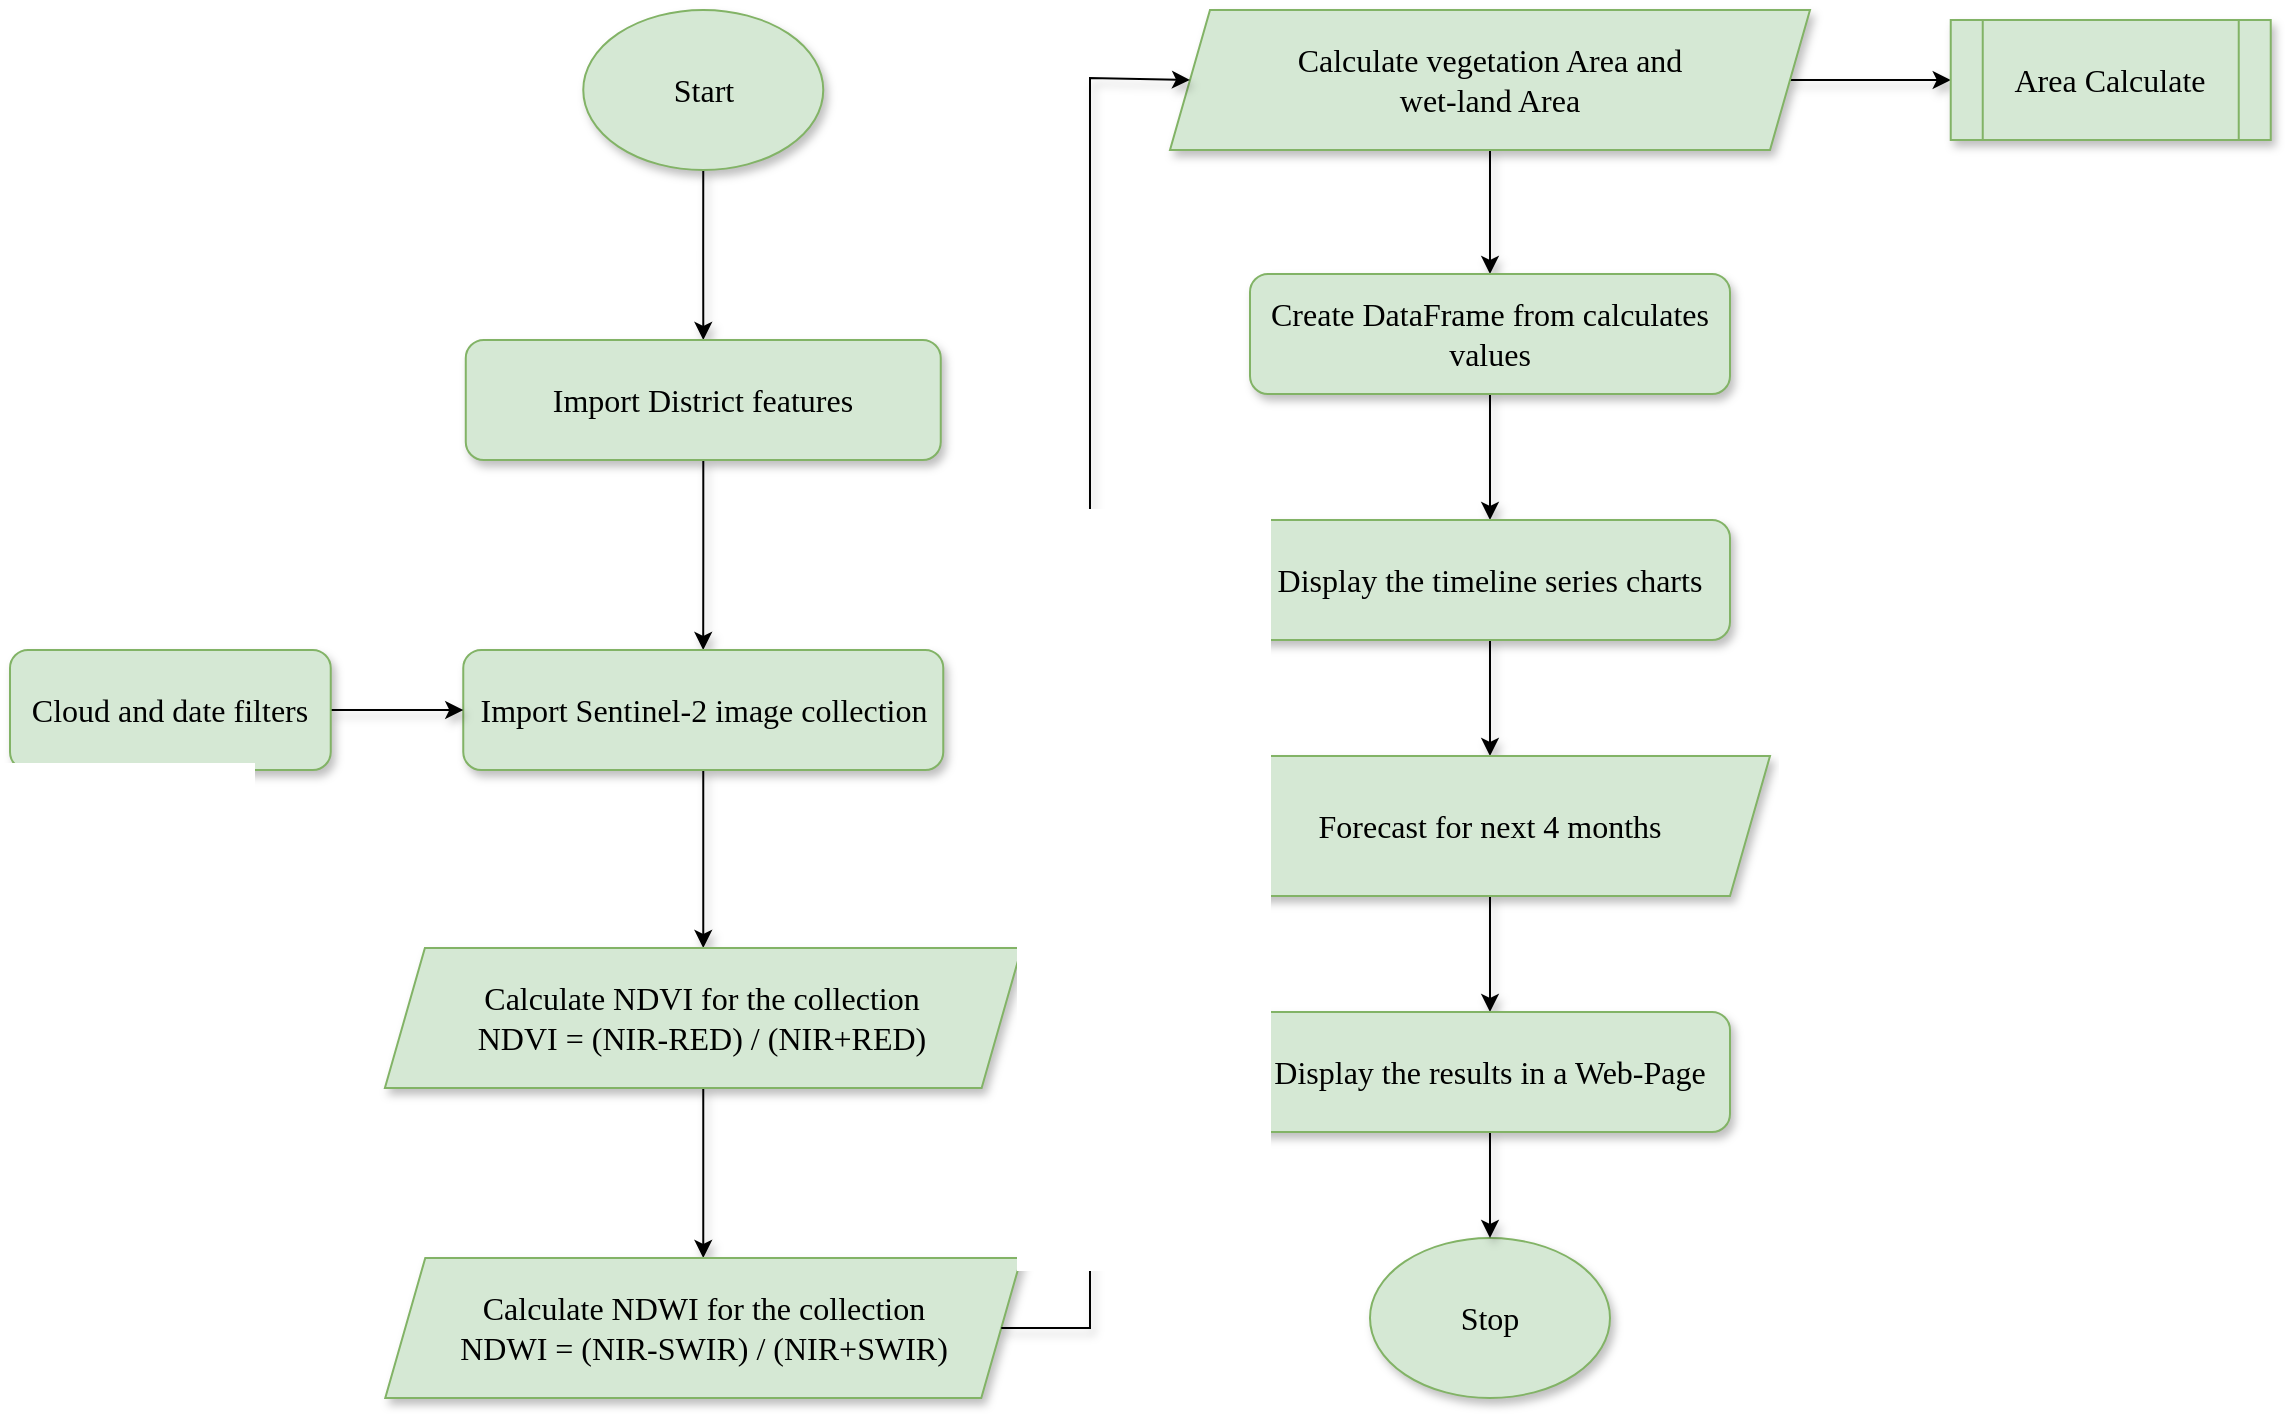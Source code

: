 <mxfile version="17.1.3" type="device"><diagram id="C5RBs43oDa-KdzZeNtuy" name="Page-1"><mxGraphModel dx="1384" dy="2477" grid="1" gridSize="10" guides="1" tooltips="1" connect="1" arrows="1" fold="1" page="1" pageScale="1" pageWidth="1169" pageHeight="827" math="0" shadow="0"><root><mxCell id="WIyWlLk6GJQsqaUBKTNV-0"/><mxCell id="WIyWlLk6GJQsqaUBKTNV-1" parent="WIyWlLk6GJQsqaUBKTNV-0"/><mxCell id="H15Qs6qHiMBPgZaNVRC8-15" value="" style="edgeStyle=orthogonalEdgeStyle;rounded=0;orthogonalLoop=1;jettySize=auto;html=1;fontSize=16;shadow=1;sketch=0;fontFamily=Lucida Console;labelBorderColor=none;fontStyle=0;horizontal=1;strokeWidth=1;" parent="WIyWlLk6GJQsqaUBKTNV-1" source="H15Qs6qHiMBPgZaNVRC8-1" target="H15Qs6qHiMBPgZaNVRC8-2" edge="1"><mxGeometry relative="1" as="geometry"/></mxCell><mxCell id="H15Qs6qHiMBPgZaNVRC8-1" value="Start" style="ellipse;whiteSpace=wrap;html=1;fontSize=16;fillColor=#d5e8d4;strokeColor=#82b366;shadow=1;sketch=0;fontFamily=Lucida Console;labelBorderColor=none;fontStyle=0;horizontal=1;" parent="WIyWlLk6GJQsqaUBKTNV-1" vertex="1"><mxGeometry x="306.63" y="-1604" width="120" height="80" as="geometry"/></mxCell><mxCell id="H15Qs6qHiMBPgZaNVRC8-16" value="" style="edgeStyle=orthogonalEdgeStyle;rounded=0;orthogonalLoop=1;jettySize=auto;html=1;fontSize=16;shadow=1;sketch=0;fontFamily=Lucida Console;labelBorderColor=none;fontStyle=0;horizontal=1;strokeWidth=1;" parent="WIyWlLk6GJQsqaUBKTNV-1" source="H15Qs6qHiMBPgZaNVRC8-2" target="H15Qs6qHiMBPgZaNVRC8-3" edge="1"><mxGeometry relative="1" as="geometry"/></mxCell><mxCell id="H15Qs6qHiMBPgZaNVRC8-2" value="Import District features" style="rounded=1;whiteSpace=wrap;html=1;fontSize=16;fillColor=#d5e8d4;strokeColor=#82b366;shadow=1;sketch=0;fontFamily=Lucida Console;labelBorderColor=none;fontStyle=0;horizontal=1;" parent="WIyWlLk6GJQsqaUBKTNV-1" vertex="1"><mxGeometry x="247.885" y="-1439" width="237.49" height="60" as="geometry"/></mxCell><mxCell id="H15Qs6qHiMBPgZaNVRC8-17" value="" style="edgeStyle=orthogonalEdgeStyle;rounded=0;orthogonalLoop=1;jettySize=auto;html=1;fontSize=16;shadow=1;sketch=0;fontFamily=Lucida Console;labelBorderColor=none;fontStyle=0;horizontal=1;strokeWidth=1;" parent="WIyWlLk6GJQsqaUBKTNV-1" source="H15Qs6qHiMBPgZaNVRC8-3" target="H15Qs6qHiMBPgZaNVRC8-5" edge="1"><mxGeometry relative="1" as="geometry"/></mxCell><mxCell id="H15Qs6qHiMBPgZaNVRC8-3" value="Import Sentinel-2 image collection" style="rounded=1;whiteSpace=wrap;html=1;fontSize=16;fillColor=#d5e8d4;strokeColor=#82b366;shadow=1;sketch=0;fontFamily=Lucida Console;labelBorderColor=none;fontStyle=0;horizontal=1;" parent="WIyWlLk6GJQsqaUBKTNV-1" vertex="1"><mxGeometry x="246.63" y="-1284" width="240" height="60" as="geometry"/></mxCell><mxCell id="H15Qs6qHiMBPgZaNVRC8-14" value="" style="edgeStyle=orthogonalEdgeStyle;rounded=0;orthogonalLoop=1;jettySize=auto;html=1;fontSize=16;shadow=1;sketch=0;fontFamily=Lucida Console;labelBorderColor=none;fontStyle=0;horizontal=1;strokeWidth=1;" parent="WIyWlLk6GJQsqaUBKTNV-1" source="H15Qs6qHiMBPgZaNVRC8-4" target="H15Qs6qHiMBPgZaNVRC8-3" edge="1"><mxGeometry relative="1" as="geometry"/></mxCell><mxCell id="H15Qs6qHiMBPgZaNVRC8-4" value="Cloud and date filters" style="rounded=1;whiteSpace=wrap;html=1;fontSize=16;fillColor=#d5e8d4;strokeColor=#82b366;shadow=1;sketch=0;fontFamily=Lucida Console;labelBorderColor=none;fontStyle=0;horizontal=1;" parent="WIyWlLk6GJQsqaUBKTNV-1" vertex="1"><mxGeometry x="20" y="-1284" width="160.37" height="60" as="geometry"/></mxCell><mxCell id="H15Qs6qHiMBPgZaNVRC8-18" value="" style="edgeStyle=orthogonalEdgeStyle;rounded=0;orthogonalLoop=1;jettySize=auto;html=1;fontSize=16;shadow=1;sketch=0;fontFamily=Lucida Console;labelBorderColor=none;fontStyle=0;horizontal=1;strokeWidth=1;" parent="WIyWlLk6GJQsqaUBKTNV-1" source="H15Qs6qHiMBPgZaNVRC8-5" target="H15Qs6qHiMBPgZaNVRC8-6" edge="1"><mxGeometry relative="1" as="geometry"/></mxCell><mxCell id="H15Qs6qHiMBPgZaNVRC8-5" value="Calculate NDVI for the collection&lt;br style=&quot;font-size: 16px;&quot;&gt;NDVI = (NIR-RED) / (NIR+RED)" style="shape=parallelogram;perimeter=parallelogramPerimeter;whiteSpace=wrap;html=1;fixedSize=1;fontSize=16;fillColor=#d5e8d4;strokeColor=#82b366;shadow=1;sketch=0;fontFamily=Lucida Console;labelBorderColor=none;fontStyle=0;horizontal=1;" parent="WIyWlLk6GJQsqaUBKTNV-1" vertex="1"><mxGeometry x="207.445" y="-1135" width="318.37" height="70" as="geometry"/></mxCell><mxCell id="H15Qs6qHiMBPgZaNVRC8-6" value="Calculate NDWI for the collection&lt;br style=&quot;font-size: 16px;&quot;&gt;NDWI = (NIR-SWIR) / (NIR+SWIR)" style="shape=parallelogram;perimeter=parallelogramPerimeter;whiteSpace=wrap;html=1;fixedSize=1;fontSize=16;fillColor=#d5e8d4;strokeColor=#82b366;shadow=1;sketch=0;fontFamily=Lucida Console;labelBorderColor=none;fontStyle=0;horizontal=1;" parent="WIyWlLk6GJQsqaUBKTNV-1" vertex="1"><mxGeometry x="207.63" y="-980" width="318" height="70" as="geometry"/></mxCell><mxCell id="H15Qs6qHiMBPgZaNVRC8-28" value="" style="edgeStyle=orthogonalEdgeStyle;rounded=0;orthogonalLoop=1;jettySize=auto;html=1;fontSize=16;shadow=1;sketch=0;fontFamily=Lucida Console;labelBorderColor=none;fontStyle=0;horizontal=1;strokeWidth=1;" parent="WIyWlLk6GJQsqaUBKTNV-1" source="H15Qs6qHiMBPgZaNVRC8-8" target="H15Qs6qHiMBPgZaNVRC8-10" edge="1"><mxGeometry relative="1" as="geometry"/></mxCell><mxCell id="vudwktB3ObJhTVBG5hOU-6" value="" style="edgeStyle=orthogonalEdgeStyle;rounded=0;orthogonalLoop=1;jettySize=auto;html=1;fontSize=16;shadow=1;sketch=0;fontFamily=Lucida Console;labelBorderColor=none;fontStyle=0;horizontal=1;strokeWidth=1;" edge="1" parent="WIyWlLk6GJQsqaUBKTNV-1" source="H15Qs6qHiMBPgZaNVRC8-8" target="vudwktB3ObJhTVBG5hOU-5"><mxGeometry relative="1" as="geometry"/></mxCell><mxCell id="H15Qs6qHiMBPgZaNVRC8-8" value="Calculate vegetation Area and &lt;br style=&quot;font-size: 16px;&quot;&gt;wet-land Area" style="shape=parallelogram;perimeter=parallelogramPerimeter;whiteSpace=wrap;html=1;fixedSize=1;fontSize=16;fillColor=#d5e8d4;strokeColor=#82b366;shadow=1;sketch=0;fontFamily=Lucida Console;labelBorderColor=none;fontStyle=0;horizontal=1;" parent="WIyWlLk6GJQsqaUBKTNV-1" vertex="1"><mxGeometry x="600" y="-1604" width="320" height="70" as="geometry"/></mxCell><mxCell id="H15Qs6qHiMBPgZaNVRC8-29" value="" style="edgeStyle=orthogonalEdgeStyle;rounded=0;orthogonalLoop=1;jettySize=auto;html=1;fontSize=16;shadow=1;sketch=0;fontFamily=Lucida Console;labelBorderColor=none;fontStyle=0;horizontal=1;strokeWidth=1;" parent="WIyWlLk6GJQsqaUBKTNV-1" source="H15Qs6qHiMBPgZaNVRC8-10" target="H15Qs6qHiMBPgZaNVRC8-11" edge="1"><mxGeometry relative="1" as="geometry"/></mxCell><mxCell id="H15Qs6qHiMBPgZaNVRC8-10" value="Create DataFrame from calculates values" style="rounded=1;whiteSpace=wrap;html=1;fontSize=16;fillColor=#d5e8d4;strokeColor=#82b366;shadow=1;sketch=0;fontFamily=Lucida Console;labelBorderColor=none;fontStyle=0;horizontal=1;" parent="WIyWlLk6GJQsqaUBKTNV-1" vertex="1"><mxGeometry x="640" y="-1472" width="240" height="60" as="geometry"/></mxCell><mxCell id="H15Qs6qHiMBPgZaNVRC8-30" value="" style="edgeStyle=orthogonalEdgeStyle;rounded=0;orthogonalLoop=1;jettySize=auto;html=1;fontSize=16;shadow=1;sketch=0;fontFamily=Lucida Console;labelBorderColor=none;fontStyle=0;horizontal=1;strokeWidth=1;" parent="WIyWlLk6GJQsqaUBKTNV-1" source="H15Qs6qHiMBPgZaNVRC8-11" target="H15Qs6qHiMBPgZaNVRC8-13" edge="1"><mxGeometry relative="1" as="geometry"/></mxCell><mxCell id="H15Qs6qHiMBPgZaNVRC8-11" value="Display the timeline series charts" style="rounded=1;whiteSpace=wrap;html=1;fontSize=16;fillColor=#d5e8d4;strokeColor=#82b366;shadow=1;sketch=0;fontFamily=Lucida Console;labelBorderColor=none;fontStyle=0;horizontal=1;" parent="WIyWlLk6GJQsqaUBKTNV-1" vertex="1"><mxGeometry x="640" y="-1349" width="240" height="60" as="geometry"/></mxCell><mxCell id="vudwktB3ObJhTVBG5hOU-1" value="" style="edgeStyle=orthogonalEdgeStyle;rounded=0;orthogonalLoop=1;jettySize=auto;html=1;fontSize=16;shadow=1;sketch=0;fontFamily=Lucida Console;labelBorderColor=none;fontStyle=0;horizontal=1;strokeWidth=1;" edge="1" parent="WIyWlLk6GJQsqaUBKTNV-1" source="H15Qs6qHiMBPgZaNVRC8-13" target="vudwktB3ObJhTVBG5hOU-0"><mxGeometry relative="1" as="geometry"/></mxCell><mxCell id="H15Qs6qHiMBPgZaNVRC8-13" value="Forecast for next 4 months" style="shape=parallelogram;perimeter=parallelogramPerimeter;whiteSpace=wrap;html=1;fixedSize=1;fontSize=16;fillColor=#d5e8d4;strokeColor=#82b366;shadow=1;sketch=0;fontFamily=Lucida Console;labelBorderColor=none;fontStyle=0;horizontal=1;" parent="WIyWlLk6GJQsqaUBKTNV-1" vertex="1"><mxGeometry x="620" y="-1231" width="280" height="70" as="geometry"/></mxCell><mxCell id="H15Qs6qHiMBPgZaNVRC8-31" value="Stop" style="ellipse;whiteSpace=wrap;html=1;fontSize=16;fillColor=#d5e8d4;strokeColor=#82b366;shadow=1;sketch=0;fontFamily=Lucida Console;labelBorderColor=none;fontStyle=0;horizontal=1;" parent="WIyWlLk6GJQsqaUBKTNV-1" vertex="1"><mxGeometry x="700" y="-990" width="120" height="80" as="geometry"/></mxCell><mxCell id="vudwktB3ObJhTVBG5hOU-2" value="" style="edgeStyle=orthogonalEdgeStyle;rounded=0;orthogonalLoop=1;jettySize=auto;html=1;fontSize=16;shadow=1;sketch=0;fontFamily=Lucida Console;labelBorderColor=none;fontStyle=0;horizontal=1;strokeWidth=1;" edge="1" parent="WIyWlLk6GJQsqaUBKTNV-1" source="vudwktB3ObJhTVBG5hOU-0" target="H15Qs6qHiMBPgZaNVRC8-31"><mxGeometry relative="1" as="geometry"/></mxCell><mxCell id="vudwktB3ObJhTVBG5hOU-0" value="&lt;font style=&quot;font-size: 16px&quot;&gt;Display the results in a Web-Page&lt;/font&gt;" style="rounded=1;whiteSpace=wrap;html=1;fillColor=#d5e8d4;strokeColor=#82b366;shadow=1;sketch=0;fontFamily=Lucida Console;fontSize=16;labelBorderColor=none;fontStyle=0;horizontal=1;" vertex="1" parent="WIyWlLk6GJQsqaUBKTNV-1"><mxGeometry x="640" y="-1103" width="240" height="60" as="geometry"/></mxCell><mxCell id="vudwktB3ObJhTVBG5hOU-5" value="Area Calculate" style="shape=process;whiteSpace=wrap;html=1;backgroundOutline=1;fontSize=16;fillColor=#d5e8d4;strokeColor=#82b366;shadow=1;sketch=0;fontFamily=Lucida Console;labelBorderColor=none;fontStyle=0;horizontal=1;" vertex="1" parent="WIyWlLk6GJQsqaUBKTNV-1"><mxGeometry x="990.37" y="-1599" width="160" height="60" as="geometry"/></mxCell><mxCell id="vudwktB3ObJhTVBG5hOU-17" value="" style="endArrow=classic;html=1;rounded=0;shadow=1;labelBorderColor=none;sketch=0;fontFamily=Lucida Console;fontSize=16;exitX=1;exitY=0.5;exitDx=0;exitDy=0;entryX=0;entryY=0.5;entryDx=0;entryDy=0;strokeWidth=1;" edge="1" parent="WIyWlLk6GJQsqaUBKTNV-1" source="H15Qs6qHiMBPgZaNVRC8-6" target="H15Qs6qHiMBPgZaNVRC8-8"><mxGeometry width="50" height="50" relative="1" as="geometry"><mxPoint x="560" y="-930" as="sourcePoint"/><mxPoint x="610" y="-980" as="targetPoint"/><Array as="points"><mxPoint x="560" y="-945"/><mxPoint x="560" y="-1570"/></Array></mxGeometry></mxCell></root></mxGraphModel></diagram></mxfile>